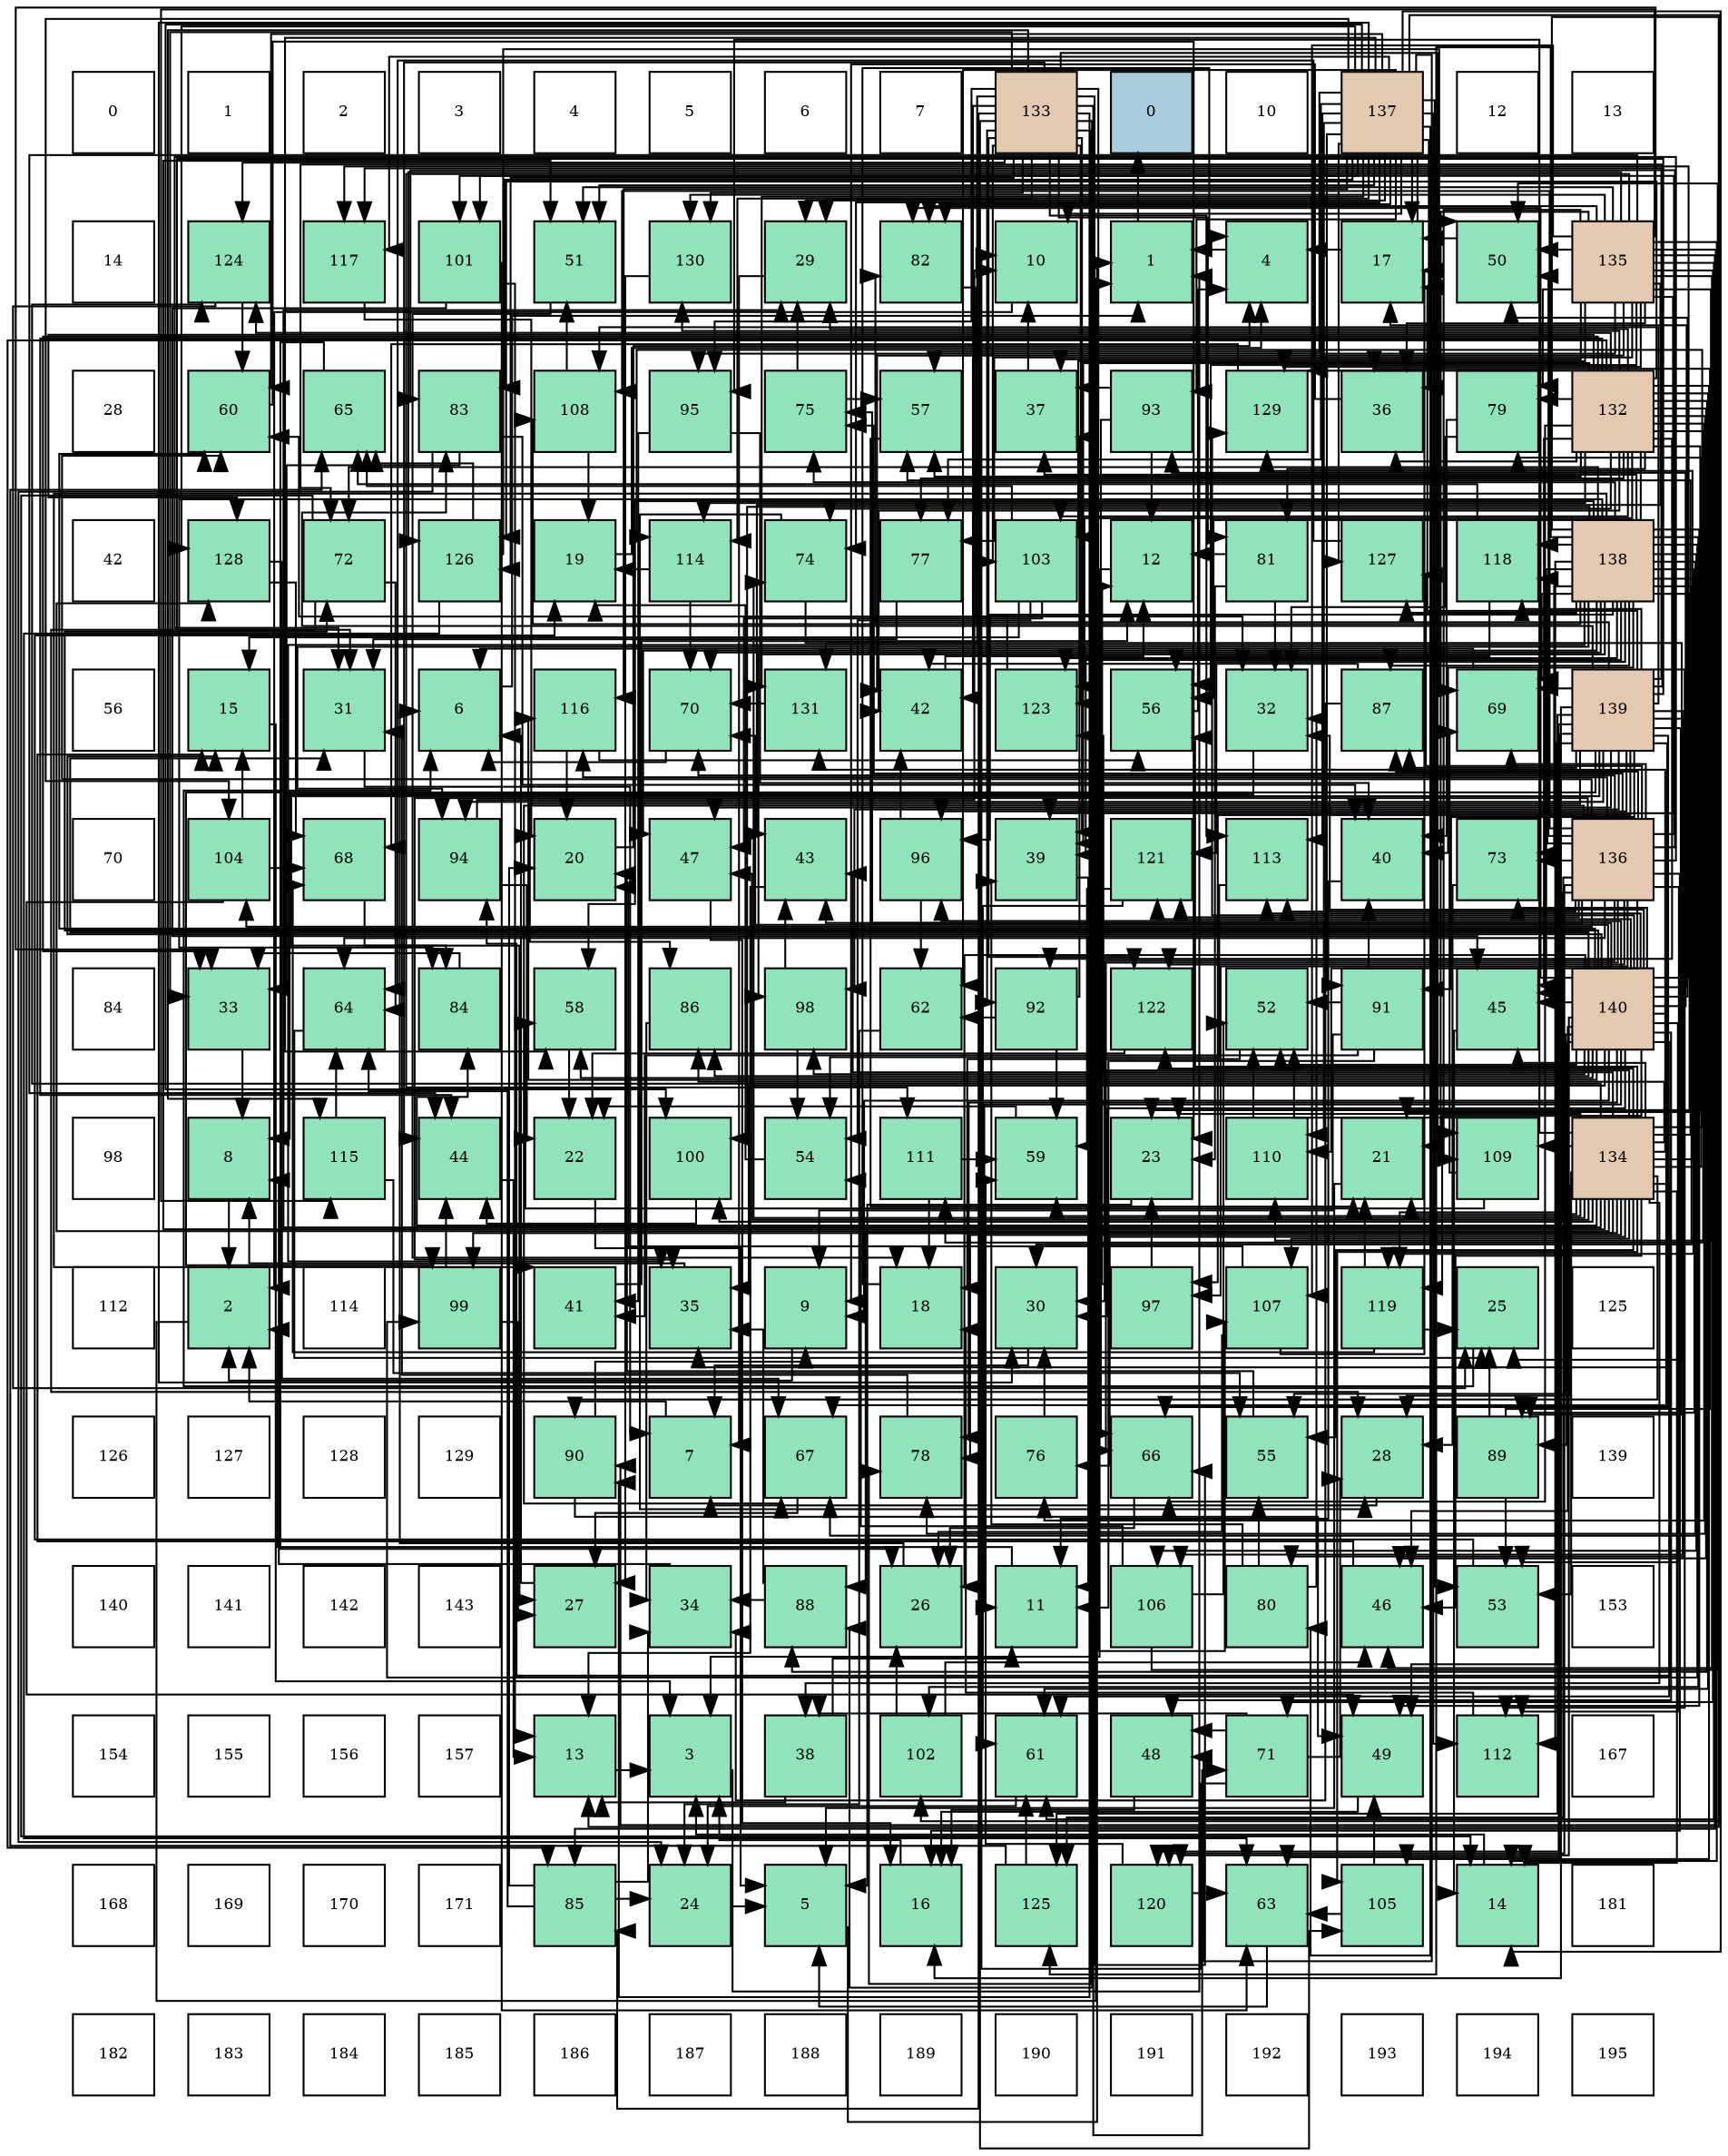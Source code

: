 digraph layout{
 rankdir=TB;
 splines=ortho;
 node [style=filled shape=square fixedsize=true width=0.6];
0[label="0", fontsize=8, fillcolor="#ffffff"];
1[label="1", fontsize=8, fillcolor="#ffffff"];
2[label="2", fontsize=8, fillcolor="#ffffff"];
3[label="3", fontsize=8, fillcolor="#ffffff"];
4[label="4", fontsize=8, fillcolor="#ffffff"];
5[label="5", fontsize=8, fillcolor="#ffffff"];
6[label="6", fontsize=8, fillcolor="#ffffff"];
7[label="7", fontsize=8, fillcolor="#ffffff"];
8[label="133", fontsize=8, fillcolor="#e3c9af"];
9[label="0", fontsize=8, fillcolor="#a9ccde"];
10[label="10", fontsize=8, fillcolor="#ffffff"];
11[label="137", fontsize=8, fillcolor="#e3c9af"];
12[label="12", fontsize=8, fillcolor="#ffffff"];
13[label="13", fontsize=8, fillcolor="#ffffff"];
14[label="14", fontsize=8, fillcolor="#ffffff"];
15[label="124", fontsize=8, fillcolor="#91e3bb"];
16[label="117", fontsize=8, fillcolor="#91e3bb"];
17[label="101", fontsize=8, fillcolor="#91e3bb"];
18[label="51", fontsize=8, fillcolor="#91e3bb"];
19[label="130", fontsize=8, fillcolor="#91e3bb"];
20[label="29", fontsize=8, fillcolor="#91e3bb"];
21[label="82", fontsize=8, fillcolor="#91e3bb"];
22[label="10", fontsize=8, fillcolor="#91e3bb"];
23[label="1", fontsize=8, fillcolor="#91e3bb"];
24[label="4", fontsize=8, fillcolor="#91e3bb"];
25[label="17", fontsize=8, fillcolor="#91e3bb"];
26[label="50", fontsize=8, fillcolor="#91e3bb"];
27[label="135", fontsize=8, fillcolor="#e3c9af"];
28[label="28", fontsize=8, fillcolor="#ffffff"];
29[label="60", fontsize=8, fillcolor="#91e3bb"];
30[label="65", fontsize=8, fillcolor="#91e3bb"];
31[label="83", fontsize=8, fillcolor="#91e3bb"];
32[label="108", fontsize=8, fillcolor="#91e3bb"];
33[label="95", fontsize=8, fillcolor="#91e3bb"];
34[label="75", fontsize=8, fillcolor="#91e3bb"];
35[label="57", fontsize=8, fillcolor="#91e3bb"];
36[label="37", fontsize=8, fillcolor="#91e3bb"];
37[label="93", fontsize=8, fillcolor="#91e3bb"];
38[label="129", fontsize=8, fillcolor="#91e3bb"];
39[label="36", fontsize=8, fillcolor="#91e3bb"];
40[label="79", fontsize=8, fillcolor="#91e3bb"];
41[label="132", fontsize=8, fillcolor="#e3c9af"];
42[label="42", fontsize=8, fillcolor="#ffffff"];
43[label="128", fontsize=8, fillcolor="#91e3bb"];
44[label="72", fontsize=8, fillcolor="#91e3bb"];
45[label="126", fontsize=8, fillcolor="#91e3bb"];
46[label="19", fontsize=8, fillcolor="#91e3bb"];
47[label="114", fontsize=8, fillcolor="#91e3bb"];
48[label="74", fontsize=8, fillcolor="#91e3bb"];
49[label="77", fontsize=8, fillcolor="#91e3bb"];
50[label="103", fontsize=8, fillcolor="#91e3bb"];
51[label="12", fontsize=8, fillcolor="#91e3bb"];
52[label="81", fontsize=8, fillcolor="#91e3bb"];
53[label="127", fontsize=8, fillcolor="#91e3bb"];
54[label="118", fontsize=8, fillcolor="#91e3bb"];
55[label="138", fontsize=8, fillcolor="#e3c9af"];
56[label="56", fontsize=8, fillcolor="#ffffff"];
57[label="15", fontsize=8, fillcolor="#91e3bb"];
58[label="31", fontsize=8, fillcolor="#91e3bb"];
59[label="6", fontsize=8, fillcolor="#91e3bb"];
60[label="116", fontsize=8, fillcolor="#91e3bb"];
61[label="70", fontsize=8, fillcolor="#91e3bb"];
62[label="131", fontsize=8, fillcolor="#91e3bb"];
63[label="42", fontsize=8, fillcolor="#91e3bb"];
64[label="123", fontsize=8, fillcolor="#91e3bb"];
65[label="56", fontsize=8, fillcolor="#91e3bb"];
66[label="32", fontsize=8, fillcolor="#91e3bb"];
67[label="87", fontsize=8, fillcolor="#91e3bb"];
68[label="69", fontsize=8, fillcolor="#91e3bb"];
69[label="139", fontsize=8, fillcolor="#e3c9af"];
70[label="70", fontsize=8, fillcolor="#ffffff"];
71[label="104", fontsize=8, fillcolor="#91e3bb"];
72[label="68", fontsize=8, fillcolor="#91e3bb"];
73[label="94", fontsize=8, fillcolor="#91e3bb"];
74[label="20", fontsize=8, fillcolor="#91e3bb"];
75[label="47", fontsize=8, fillcolor="#91e3bb"];
76[label="43", fontsize=8, fillcolor="#91e3bb"];
77[label="96", fontsize=8, fillcolor="#91e3bb"];
78[label="39", fontsize=8, fillcolor="#91e3bb"];
79[label="121", fontsize=8, fillcolor="#91e3bb"];
80[label="113", fontsize=8, fillcolor="#91e3bb"];
81[label="40", fontsize=8, fillcolor="#91e3bb"];
82[label="73", fontsize=8, fillcolor="#91e3bb"];
83[label="136", fontsize=8, fillcolor="#e3c9af"];
84[label="84", fontsize=8, fillcolor="#ffffff"];
85[label="33", fontsize=8, fillcolor="#91e3bb"];
86[label="64", fontsize=8, fillcolor="#91e3bb"];
87[label="84", fontsize=8, fillcolor="#91e3bb"];
88[label="58", fontsize=8, fillcolor="#91e3bb"];
89[label="86", fontsize=8, fillcolor="#91e3bb"];
90[label="98", fontsize=8, fillcolor="#91e3bb"];
91[label="62", fontsize=8, fillcolor="#91e3bb"];
92[label="92", fontsize=8, fillcolor="#91e3bb"];
93[label="122", fontsize=8, fillcolor="#91e3bb"];
94[label="52", fontsize=8, fillcolor="#91e3bb"];
95[label="91", fontsize=8, fillcolor="#91e3bb"];
96[label="45", fontsize=8, fillcolor="#91e3bb"];
97[label="140", fontsize=8, fillcolor="#e3c9af"];
98[label="98", fontsize=8, fillcolor="#ffffff"];
99[label="8", fontsize=8, fillcolor="#91e3bb"];
100[label="115", fontsize=8, fillcolor="#91e3bb"];
101[label="44", fontsize=8, fillcolor="#91e3bb"];
102[label="22", fontsize=8, fillcolor="#91e3bb"];
103[label="100", fontsize=8, fillcolor="#91e3bb"];
104[label="54", fontsize=8, fillcolor="#91e3bb"];
105[label="111", fontsize=8, fillcolor="#91e3bb"];
106[label="59", fontsize=8, fillcolor="#91e3bb"];
107[label="23", fontsize=8, fillcolor="#91e3bb"];
108[label="110", fontsize=8, fillcolor="#91e3bb"];
109[label="21", fontsize=8, fillcolor="#91e3bb"];
110[label="109", fontsize=8, fillcolor="#91e3bb"];
111[label="134", fontsize=8, fillcolor="#e3c9af"];
112[label="112", fontsize=8, fillcolor="#ffffff"];
113[label="2", fontsize=8, fillcolor="#91e3bb"];
114[label="114", fontsize=8, fillcolor="#ffffff"];
115[label="99", fontsize=8, fillcolor="#91e3bb"];
116[label="41", fontsize=8, fillcolor="#91e3bb"];
117[label="35", fontsize=8, fillcolor="#91e3bb"];
118[label="9", fontsize=8, fillcolor="#91e3bb"];
119[label="18", fontsize=8, fillcolor="#91e3bb"];
120[label="30", fontsize=8, fillcolor="#91e3bb"];
121[label="97", fontsize=8, fillcolor="#91e3bb"];
122[label="107", fontsize=8, fillcolor="#91e3bb"];
123[label="119", fontsize=8, fillcolor="#91e3bb"];
124[label="25", fontsize=8, fillcolor="#91e3bb"];
125[label="125", fontsize=8, fillcolor="#ffffff"];
126[label="126", fontsize=8, fillcolor="#ffffff"];
127[label="127", fontsize=8, fillcolor="#ffffff"];
128[label="128", fontsize=8, fillcolor="#ffffff"];
129[label="129", fontsize=8, fillcolor="#ffffff"];
130[label="90", fontsize=8, fillcolor="#91e3bb"];
131[label="7", fontsize=8, fillcolor="#91e3bb"];
132[label="67", fontsize=8, fillcolor="#91e3bb"];
133[label="78", fontsize=8, fillcolor="#91e3bb"];
134[label="76", fontsize=8, fillcolor="#91e3bb"];
135[label="66", fontsize=8, fillcolor="#91e3bb"];
136[label="55", fontsize=8, fillcolor="#91e3bb"];
137[label="28", fontsize=8, fillcolor="#91e3bb"];
138[label="89", fontsize=8, fillcolor="#91e3bb"];
139[label="139", fontsize=8, fillcolor="#ffffff"];
140[label="140", fontsize=8, fillcolor="#ffffff"];
141[label="141", fontsize=8, fillcolor="#ffffff"];
142[label="142", fontsize=8, fillcolor="#ffffff"];
143[label="143", fontsize=8, fillcolor="#ffffff"];
144[label="27", fontsize=8, fillcolor="#91e3bb"];
145[label="34", fontsize=8, fillcolor="#91e3bb"];
146[label="88", fontsize=8, fillcolor="#91e3bb"];
147[label="26", fontsize=8, fillcolor="#91e3bb"];
148[label="11", fontsize=8, fillcolor="#91e3bb"];
149[label="106", fontsize=8, fillcolor="#91e3bb"];
150[label="80", fontsize=8, fillcolor="#91e3bb"];
151[label="46", fontsize=8, fillcolor="#91e3bb"];
152[label="53", fontsize=8, fillcolor="#91e3bb"];
153[label="153", fontsize=8, fillcolor="#ffffff"];
154[label="154", fontsize=8, fillcolor="#ffffff"];
155[label="155", fontsize=8, fillcolor="#ffffff"];
156[label="156", fontsize=8, fillcolor="#ffffff"];
157[label="157", fontsize=8, fillcolor="#ffffff"];
158[label="13", fontsize=8, fillcolor="#91e3bb"];
159[label="3", fontsize=8, fillcolor="#91e3bb"];
160[label="38", fontsize=8, fillcolor="#91e3bb"];
161[label="102", fontsize=8, fillcolor="#91e3bb"];
162[label="61", fontsize=8, fillcolor="#91e3bb"];
163[label="48", fontsize=8, fillcolor="#91e3bb"];
164[label="71", fontsize=8, fillcolor="#91e3bb"];
165[label="49", fontsize=8, fillcolor="#91e3bb"];
166[label="112", fontsize=8, fillcolor="#91e3bb"];
167[label="167", fontsize=8, fillcolor="#ffffff"];
168[label="168", fontsize=8, fillcolor="#ffffff"];
169[label="169", fontsize=8, fillcolor="#ffffff"];
170[label="170", fontsize=8, fillcolor="#ffffff"];
171[label="171", fontsize=8, fillcolor="#ffffff"];
172[label="85", fontsize=8, fillcolor="#91e3bb"];
173[label="24", fontsize=8, fillcolor="#91e3bb"];
174[label="5", fontsize=8, fillcolor="#91e3bb"];
175[label="16", fontsize=8, fillcolor="#91e3bb"];
176[label="125", fontsize=8, fillcolor="#91e3bb"];
177[label="120", fontsize=8, fillcolor="#91e3bb"];
178[label="63", fontsize=8, fillcolor="#91e3bb"];
179[label="105", fontsize=8, fillcolor="#91e3bb"];
180[label="14", fontsize=8, fillcolor="#91e3bb"];
181[label="181", fontsize=8, fillcolor="#ffffff"];
182[label="182", fontsize=8, fillcolor="#ffffff"];
183[label="183", fontsize=8, fillcolor="#ffffff"];
184[label="184", fontsize=8, fillcolor="#ffffff"];
185[label="185", fontsize=8, fillcolor="#ffffff"];
186[label="186", fontsize=8, fillcolor="#ffffff"];
187[label="187", fontsize=8, fillcolor="#ffffff"];
188[label="188", fontsize=8, fillcolor="#ffffff"];
189[label="189", fontsize=8, fillcolor="#ffffff"];
190[label="190", fontsize=8, fillcolor="#ffffff"];
191[label="191", fontsize=8, fillcolor="#ffffff"];
192[label="192", fontsize=8, fillcolor="#ffffff"];
193[label="193", fontsize=8, fillcolor="#ffffff"];
194[label="194", fontsize=8, fillcolor="#ffffff"];
195[label="195", fontsize=8, fillcolor="#ffffff"];
edge [constraint=false, style=vis];23 -> 9;
113 -> 23;
159 -> 23;
24 -> 23;
174 -> 23;
59 -> 23;
131 -> 113;
99 -> 113;
118 -> 113;
22 -> 113;
148 -> 113;
51 -> 159;
158 -> 159;
180 -> 159;
57 -> 159;
175 -> 159;
25 -> 24;
119 -> 24;
46 -> 24;
74 -> 24;
109 -> 174;
102 -> 174;
107 -> 174;
173 -> 174;
124 -> 59;
147 -> 59;
144 -> 59;
137 -> 131;
20 -> 131;
120 -> 131;
58 -> 131;
66 -> 99;
85 -> 99;
145 -> 99;
117 -> 99;
39 -> 118;
36 -> 22;
160 -> 148;
160 -> 158;
78 -> 148;
81 -> 148;
116 -> 51;
63 -> 51;
76 -> 158;
101 -> 158;
96 -> 180;
151 -> 57;
75 -> 175;
163 -> 175;
165 -> 175;
26 -> 25;
18 -> 119;
94 -> 119;
152 -> 46;
104 -> 46;
136 -> 74;
65 -> 24;
35 -> 109;
88 -> 102;
106 -> 102;
29 -> 107;
162 -> 173;
91 -> 173;
178 -> 174;
86 -> 124;
30 -> 147;
135 -> 147;
132 -> 144;
72 -> 144;
68 -> 59;
61 -> 59;
164 -> 22;
164 -> 137;
164 -> 160;
164 -> 163;
44 -> 180;
44 -> 137;
44 -> 86;
82 -> 137;
48 -> 124;
48 -> 137;
34 -> 20;
34 -> 35;
134 -> 120;
49 -> 58;
133 -> 58;
40 -> 66;
40 -> 81;
150 -> 66;
150 -> 78;
150 -> 136;
52 -> 51;
52 -> 107;
52 -> 66;
21 -> 66;
31 -> 173;
31 -> 85;
31 -> 81;
87 -> 85;
172 -> 74;
172 -> 173;
172 -> 145;
172 -> 86;
89 -> 145;
67 -> 145;
67 -> 63;
146 -> 145;
146 -> 117;
138 -> 124;
138 -> 39;
138 -> 152;
130 -> 118;
130 -> 165;
95 -> 118;
95 -> 148;
95 -> 81;
95 -> 116;
95 -> 94;
92 -> 36;
92 -> 106;
92 -> 91;
37 -> 51;
37 -> 36;
37 -> 135;
73 -> 22;
73 -> 102;
33 -> 81;
33 -> 116;
77 -> 63;
77 -> 91;
121 -> 51;
121 -> 107;
90 -> 76;
90 -> 104;
115 -> 144;
115 -> 101;
103 -> 101;
17 -> 158;
17 -> 96;
17 -> 178;
161 -> 147;
161 -> 151;
50 -> 57;
50 -> 75;
50 -> 104;
50 -> 30;
71 -> 57;
71 -> 165;
71 -> 72;
179 -> 165;
179 -> 178;
149 -> 26;
149 -> 94;
149 -> 104;
122 -> 25;
122 -> 74;
122 -> 147;
32 -> 46;
32 -> 18;
110 -> 94;
110 -> 88;
110 -> 68;
108 -> 94;
105 -> 119;
105 -> 106;
166 -> 119;
80 -> 104;
47 -> 46;
47 -> 61;
100 -> 136;
100 -> 86;
60 -> 74;
60 -> 65;
16 -> 74;
54 -> 65;
54 -> 30;
123 -> 109;
123 -> 124;
123 -> 72;
177 -> 106;
177 -> 178;
79 -> 106;
79 -> 162;
93 -> 102;
64 -> 29;
15 -> 124;
15 -> 29;
176 -> 162;
176 -> 30;
45 -> 178;
45 -> 30;
45 -> 68;
53 -> 86;
43 -> 132;
43 -> 72;
38 -> 72;
19 -> 144;
62 -> 61;
41 -> 109;
41 -> 20;
41 -> 85;
41 -> 39;
41 -> 78;
41 -> 63;
41 -> 101;
41 -> 96;
41 -> 151;
41 -> 65;
41 -> 35;
41 -> 162;
41 -> 135;
41 -> 48;
41 -> 134;
41 -> 49;
41 -> 133;
41 -> 40;
41 -> 52;
41 -> 172;
41 -> 146;
41 -> 92;
41 -> 50;
41 -> 179;
41 -> 105;
41 -> 47;
41 -> 64;
41 -> 15;
41 -> 45;
41 -> 43;
41 -> 38;
41 -> 19;
8 -> 20;
8 -> 85;
8 -> 78;
8 -> 63;
8 -> 101;
8 -> 135;
8 -> 164;
8 -> 133;
8 -> 52;
8 -> 172;
8 -> 146;
8 -> 130;
8 -> 92;
8 -> 33;
8 -> 50;
8 -> 179;
8 -> 122;
8 -> 110;
8 -> 80;
8 -> 100;
8 -> 93;
8 -> 64;
8 -> 15;
8 -> 45;
8 -> 19;
8 -> 62;
111 -> 180;
111 -> 109;
111 -> 107;
111 -> 137;
111 -> 20;
111 -> 160;
111 -> 76;
111 -> 96;
111 -> 151;
111 -> 75;
111 -> 18;
111 -> 152;
111 -> 136;
111 -> 65;
111 -> 35;
111 -> 106;
111 -> 162;
111 -> 48;
111 -> 134;
111 -> 133;
111 -> 40;
111 -> 87;
111 -> 89;
111 -> 146;
111 -> 130;
111 -> 33;
111 -> 115;
111 -> 103;
111 -> 179;
111 -> 122;
111 -> 110;
111 -> 47;
111 -> 93;
111 -> 64;
111 -> 15;
111 -> 43;
111 -> 38;
111 -> 62;
27 -> 180;
27 -> 109;
27 -> 85;
27 -> 39;
27 -> 36;
27 -> 78;
27 -> 63;
27 -> 76;
27 -> 101;
27 -> 151;
27 -> 26;
27 -> 18;
27 -> 65;
27 -> 162;
27 -> 164;
27 -> 49;
27 -> 40;
27 -> 21;
27 -> 172;
27 -> 130;
27 -> 33;
27 -> 50;
27 -> 122;
27 -> 110;
27 -> 108;
27 -> 105;
27 -> 100;
27 -> 45;
27 -> 38;
27 -> 19;
83 -> 175;
83 -> 120;
83 -> 58;
83 -> 117;
83 -> 76;
83 -> 26;
83 -> 152;
83 -> 29;
83 -> 86;
83 -> 135;
83 -> 132;
83 -> 68;
83 -> 61;
83 -> 82;
83 -> 34;
83 -> 31;
83 -> 67;
83 -> 121;
83 -> 17;
83 -> 71;
83 -> 32;
83 -> 108;
83 -> 80;
83 -> 60;
83 -> 54;
83 -> 123;
83 -> 177;
83 -> 79;
83 -> 93;
83 -> 176;
83 -> 53;
11 -> 22;
11 -> 180;
11 -> 25;
11 -> 20;
11 -> 120;
11 -> 39;
11 -> 163;
11 -> 26;
11 -> 18;
11 -> 152;
11 -> 35;
11 -> 88;
11 -> 29;
11 -> 91;
11 -> 48;
11 -> 49;
11 -> 150;
11 -> 21;
11 -> 31;
11 -> 95;
11 -> 37;
11 -> 103;
11 -> 17;
11 -> 161;
11 -> 71;
11 -> 108;
11 -> 166;
11 -> 80;
11 -> 47;
11 -> 60;
11 -> 16;
11 -> 53;
11 -> 43;
11 -> 62;
55 -> 158;
55 -> 107;
55 -> 120;
55 -> 117;
55 -> 36;
55 -> 78;
55 -> 81;
55 -> 116;
55 -> 96;
55 -> 75;
55 -> 165;
55 -> 88;
55 -> 132;
55 -> 68;
55 -> 61;
55 -> 44;
55 -> 82;
55 -> 34;
55 -> 87;
55 -> 67;
55 -> 138;
55 -> 73;
55 -> 77;
55 -> 90;
55 -> 115;
55 -> 103;
55 -> 161;
55 -> 149;
55 -> 32;
55 -> 166;
55 -> 54;
55 -> 123;
55 -> 79;
55 -> 64;
55 -> 176;
55 -> 53;
69 -> 175;
69 -> 25;
69 -> 58;
69 -> 117;
69 -> 75;
69 -> 165;
69 -> 178;
69 -> 135;
69 -> 68;
69 -> 44;
69 -> 150;
69 -> 21;
69 -> 31;
69 -> 87;
69 -> 89;
69 -> 67;
69 -> 138;
69 -> 95;
69 -> 73;
69 -> 77;
69 -> 121;
69 -> 90;
69 -> 115;
69 -> 149;
69 -> 32;
69 -> 166;
69 -> 16;
69 -> 54;
69 -> 177;
69 -> 176;
97 -> 118;
97 -> 148;
97 -> 57;
97 -> 25;
97 -> 147;
97 -> 120;
97 -> 58;
97 -> 66;
97 -> 117;
97 -> 96;
97 -> 151;
97 -> 163;
97 -> 26;
97 -> 94;
97 -> 136;
97 -> 88;
97 -> 29;
97 -> 132;
97 -> 61;
97 -> 44;
97 -> 82;
97 -> 34;
97 -> 133;
97 -> 21;
97 -> 89;
97 -> 138;
97 -> 37;
97 -> 73;
97 -> 77;
97 -> 90;
97 -> 166;
97 -> 80;
97 -> 60;
97 -> 16;
97 -> 123;
97 -> 177;
97 -> 79;
97 -> 38;
edge [constraint=true, style=invis];
0 -> 14 -> 28 -> 42 -> 56 -> 70 -> 84 -> 98 -> 112 -> 126 -> 140 -> 154 -> 168 -> 182;
1 -> 15 -> 29 -> 43 -> 57 -> 71 -> 85 -> 99 -> 113 -> 127 -> 141 -> 155 -> 169 -> 183;
2 -> 16 -> 30 -> 44 -> 58 -> 72 -> 86 -> 100 -> 114 -> 128 -> 142 -> 156 -> 170 -> 184;
3 -> 17 -> 31 -> 45 -> 59 -> 73 -> 87 -> 101 -> 115 -> 129 -> 143 -> 157 -> 171 -> 185;
4 -> 18 -> 32 -> 46 -> 60 -> 74 -> 88 -> 102 -> 116 -> 130 -> 144 -> 158 -> 172 -> 186;
5 -> 19 -> 33 -> 47 -> 61 -> 75 -> 89 -> 103 -> 117 -> 131 -> 145 -> 159 -> 173 -> 187;
6 -> 20 -> 34 -> 48 -> 62 -> 76 -> 90 -> 104 -> 118 -> 132 -> 146 -> 160 -> 174 -> 188;
7 -> 21 -> 35 -> 49 -> 63 -> 77 -> 91 -> 105 -> 119 -> 133 -> 147 -> 161 -> 175 -> 189;
8 -> 22 -> 36 -> 50 -> 64 -> 78 -> 92 -> 106 -> 120 -> 134 -> 148 -> 162 -> 176 -> 190;
9 -> 23 -> 37 -> 51 -> 65 -> 79 -> 93 -> 107 -> 121 -> 135 -> 149 -> 163 -> 177 -> 191;
10 -> 24 -> 38 -> 52 -> 66 -> 80 -> 94 -> 108 -> 122 -> 136 -> 150 -> 164 -> 178 -> 192;
11 -> 25 -> 39 -> 53 -> 67 -> 81 -> 95 -> 109 -> 123 -> 137 -> 151 -> 165 -> 179 -> 193;
12 -> 26 -> 40 -> 54 -> 68 -> 82 -> 96 -> 110 -> 124 -> 138 -> 152 -> 166 -> 180 -> 194;
13 -> 27 -> 41 -> 55 -> 69 -> 83 -> 97 -> 111 -> 125 -> 139 -> 153 -> 167 -> 181 -> 195;
rank = same {0 -> 1 -> 2 -> 3 -> 4 -> 5 -> 6 -> 7 -> 8 -> 9 -> 10 -> 11 -> 12 -> 13};
rank = same {14 -> 15 -> 16 -> 17 -> 18 -> 19 -> 20 -> 21 -> 22 -> 23 -> 24 -> 25 -> 26 -> 27};
rank = same {28 -> 29 -> 30 -> 31 -> 32 -> 33 -> 34 -> 35 -> 36 -> 37 -> 38 -> 39 -> 40 -> 41};
rank = same {42 -> 43 -> 44 -> 45 -> 46 -> 47 -> 48 -> 49 -> 50 -> 51 -> 52 -> 53 -> 54 -> 55};
rank = same {56 -> 57 -> 58 -> 59 -> 60 -> 61 -> 62 -> 63 -> 64 -> 65 -> 66 -> 67 -> 68 -> 69};
rank = same {70 -> 71 -> 72 -> 73 -> 74 -> 75 -> 76 -> 77 -> 78 -> 79 -> 80 -> 81 -> 82 -> 83};
rank = same {84 -> 85 -> 86 -> 87 -> 88 -> 89 -> 90 -> 91 -> 92 -> 93 -> 94 -> 95 -> 96 -> 97};
rank = same {98 -> 99 -> 100 -> 101 -> 102 -> 103 -> 104 -> 105 -> 106 -> 107 -> 108 -> 109 -> 110 -> 111};
rank = same {112 -> 113 -> 114 -> 115 -> 116 -> 117 -> 118 -> 119 -> 120 -> 121 -> 122 -> 123 -> 124 -> 125};
rank = same {126 -> 127 -> 128 -> 129 -> 130 -> 131 -> 132 -> 133 -> 134 -> 135 -> 136 -> 137 -> 138 -> 139};
rank = same {140 -> 141 -> 142 -> 143 -> 144 -> 145 -> 146 -> 147 -> 148 -> 149 -> 150 -> 151 -> 152 -> 153};
rank = same {154 -> 155 -> 156 -> 157 -> 158 -> 159 -> 160 -> 161 -> 162 -> 163 -> 164 -> 165 -> 166 -> 167};
rank = same {168 -> 169 -> 170 -> 171 -> 172 -> 173 -> 174 -> 175 -> 176 -> 177 -> 178 -> 179 -> 180 -> 181};
rank = same {182 -> 183 -> 184 -> 185 -> 186 -> 187 -> 188 -> 189 -> 190 -> 191 -> 192 -> 193 -> 194 -> 195};
}